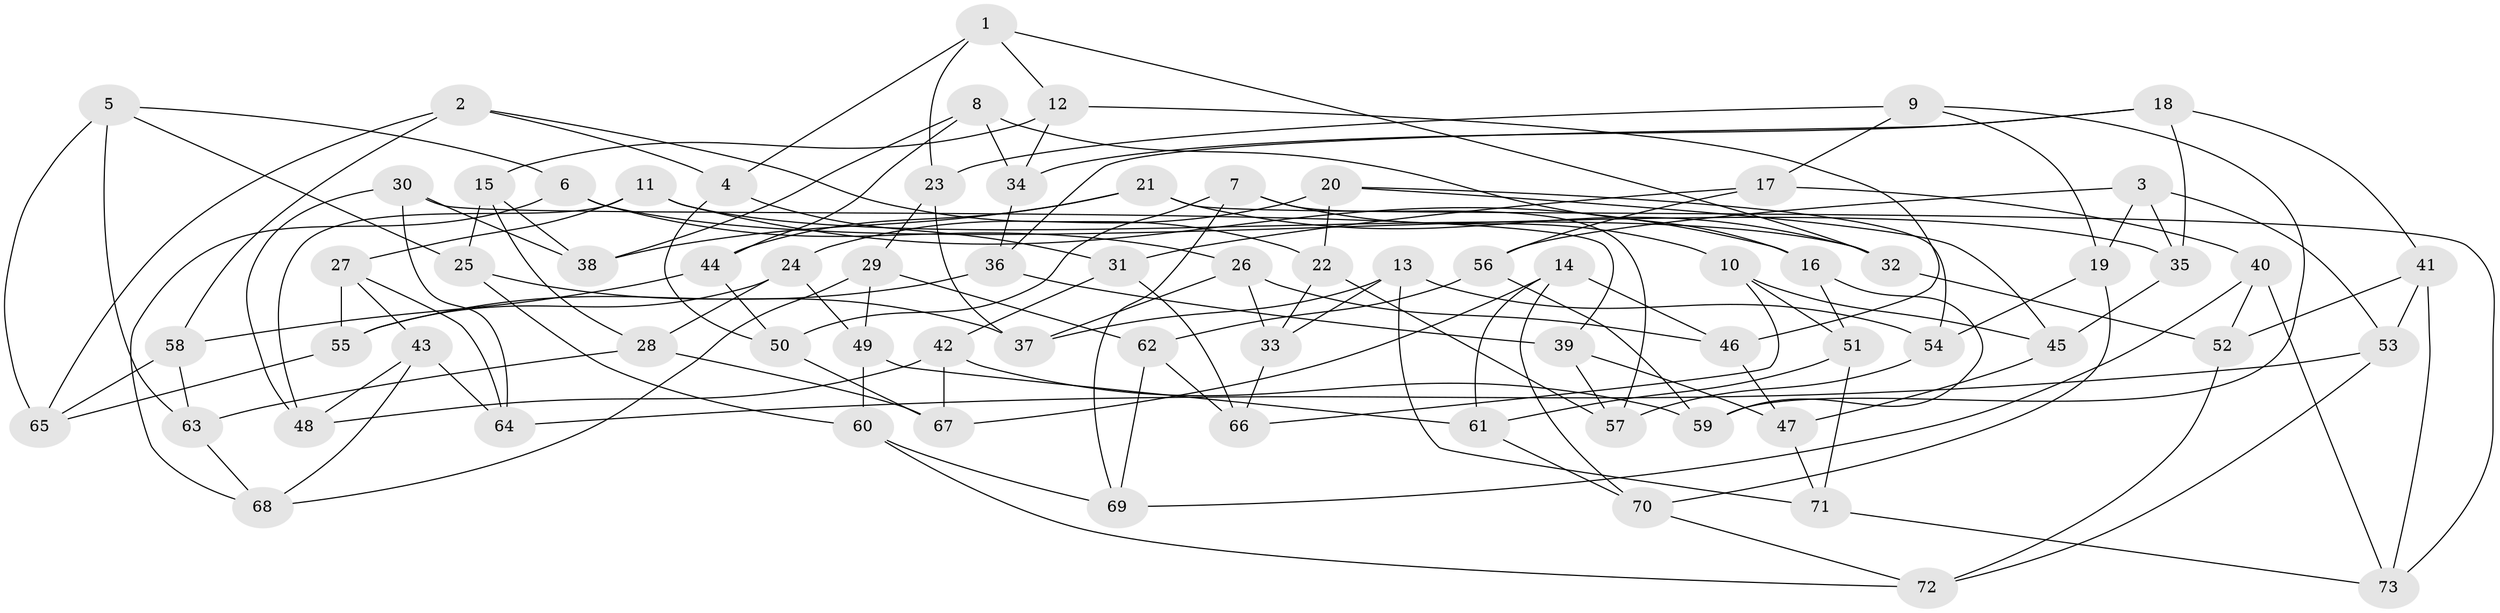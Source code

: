 // coarse degree distribution, {4: 0.4722222222222222, 6: 0.1111111111111111, 3: 0.1111111111111111, 8: 0.05555555555555555, 2: 0.027777777777777776, 9: 0.05555555555555555, 5: 0.1111111111111111, 7: 0.05555555555555555}
// Generated by graph-tools (version 1.1) at 2025/01/03/04/25 22:01:57]
// undirected, 73 vertices, 146 edges
graph export_dot {
graph [start="1"]
  node [color=gray90,style=filled];
  1;
  2;
  3;
  4;
  5;
  6;
  7;
  8;
  9;
  10;
  11;
  12;
  13;
  14;
  15;
  16;
  17;
  18;
  19;
  20;
  21;
  22;
  23;
  24;
  25;
  26;
  27;
  28;
  29;
  30;
  31;
  32;
  33;
  34;
  35;
  36;
  37;
  38;
  39;
  40;
  41;
  42;
  43;
  44;
  45;
  46;
  47;
  48;
  49;
  50;
  51;
  52;
  53;
  54;
  55;
  56;
  57;
  58;
  59;
  60;
  61;
  62;
  63;
  64;
  65;
  66;
  67;
  68;
  69;
  70;
  71;
  72;
  73;
  1 -- 12;
  1 -- 23;
  1 -- 32;
  1 -- 4;
  2 -- 22;
  2 -- 4;
  2 -- 65;
  2 -- 58;
  3 -- 56;
  3 -- 53;
  3 -- 19;
  3 -- 35;
  4 -- 31;
  4 -- 50;
  5 -- 25;
  5 -- 63;
  5 -- 65;
  5 -- 6;
  6 -- 26;
  6 -- 68;
  6 -- 35;
  7 -- 50;
  7 -- 69;
  7 -- 10;
  7 -- 57;
  8 -- 38;
  8 -- 16;
  8 -- 44;
  8 -- 34;
  9 -- 59;
  9 -- 23;
  9 -- 17;
  9 -- 19;
  10 -- 45;
  10 -- 51;
  10 -- 66;
  11 -- 48;
  11 -- 32;
  11 -- 16;
  11 -- 27;
  12 -- 15;
  12 -- 34;
  12 -- 46;
  13 -- 71;
  13 -- 37;
  13 -- 33;
  13 -- 54;
  14 -- 46;
  14 -- 67;
  14 -- 61;
  14 -- 70;
  15 -- 25;
  15 -- 38;
  15 -- 28;
  16 -- 51;
  16 -- 59;
  17 -- 40;
  17 -- 31;
  17 -- 56;
  18 -- 34;
  18 -- 41;
  18 -- 36;
  18 -- 35;
  19 -- 70;
  19 -- 54;
  20 -- 54;
  20 -- 45;
  20 -- 24;
  20 -- 22;
  21 -- 38;
  21 -- 44;
  21 -- 32;
  21 -- 73;
  22 -- 57;
  22 -- 33;
  23 -- 37;
  23 -- 29;
  24 -- 28;
  24 -- 49;
  24 -- 55;
  25 -- 60;
  25 -- 37;
  26 -- 33;
  26 -- 46;
  26 -- 37;
  27 -- 55;
  27 -- 64;
  27 -- 43;
  28 -- 63;
  28 -- 67;
  29 -- 49;
  29 -- 62;
  29 -- 68;
  30 -- 48;
  30 -- 39;
  30 -- 38;
  30 -- 64;
  31 -- 66;
  31 -- 42;
  32 -- 52;
  33 -- 66;
  34 -- 36;
  35 -- 45;
  36 -- 39;
  36 -- 55;
  39 -- 57;
  39 -- 47;
  40 -- 73;
  40 -- 52;
  40 -- 69;
  41 -- 73;
  41 -- 52;
  41 -- 53;
  42 -- 59;
  42 -- 67;
  42 -- 48;
  43 -- 68;
  43 -- 64;
  43 -- 48;
  44 -- 58;
  44 -- 50;
  45 -- 47;
  46 -- 47;
  47 -- 71;
  49 -- 60;
  49 -- 61;
  50 -- 67;
  51 -- 61;
  51 -- 71;
  52 -- 72;
  53 -- 64;
  53 -- 72;
  54 -- 57;
  55 -- 65;
  56 -- 59;
  56 -- 62;
  58 -- 63;
  58 -- 65;
  60 -- 69;
  60 -- 72;
  61 -- 70;
  62 -- 66;
  62 -- 69;
  63 -- 68;
  70 -- 72;
  71 -- 73;
}

